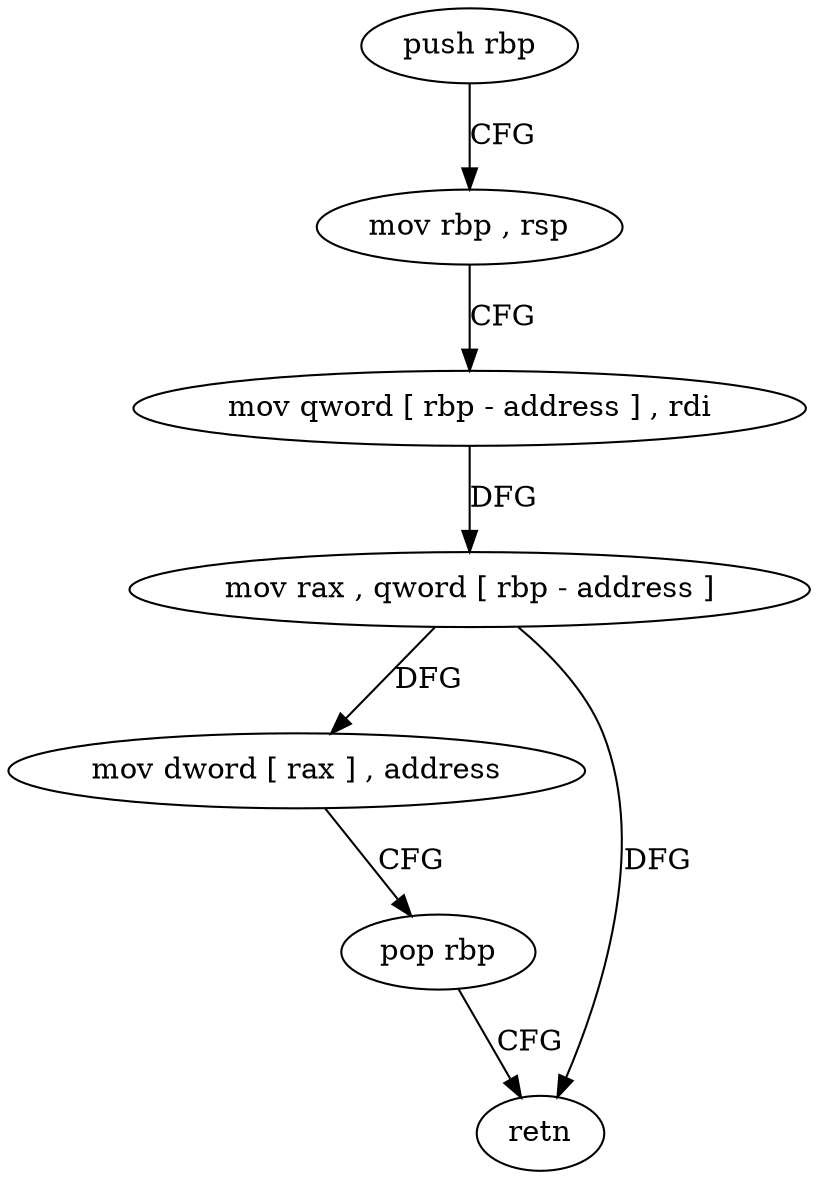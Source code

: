 digraph "func" {
"4210640" [label = "push rbp" ]
"4210641" [label = "mov rbp , rsp" ]
"4210644" [label = "mov qword [ rbp - address ] , rdi" ]
"4210648" [label = "mov rax , qword [ rbp - address ]" ]
"4210652" [label = "mov dword [ rax ] , address" ]
"4210658" [label = "pop rbp" ]
"4210659" [label = "retn" ]
"4210640" -> "4210641" [ label = "CFG" ]
"4210641" -> "4210644" [ label = "CFG" ]
"4210644" -> "4210648" [ label = "DFG" ]
"4210648" -> "4210652" [ label = "DFG" ]
"4210648" -> "4210659" [ label = "DFG" ]
"4210652" -> "4210658" [ label = "CFG" ]
"4210658" -> "4210659" [ label = "CFG" ]
}
